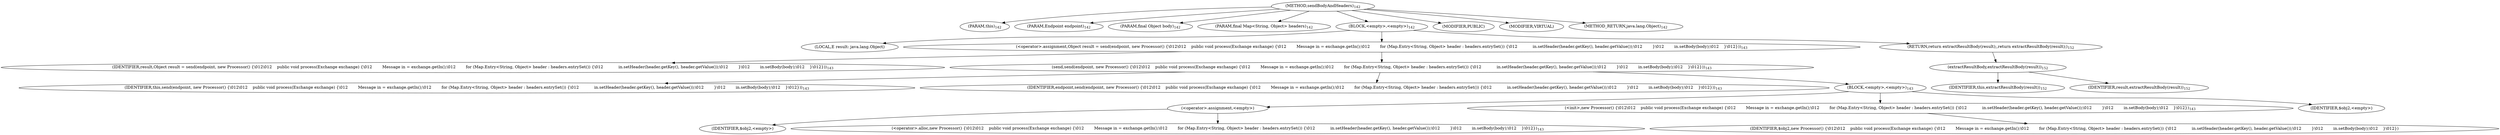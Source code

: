 digraph "sendBodyAndHeaders" {  
"497" [label = <(METHOD,sendBodyAndHeaders)<SUB>142</SUB>> ]
"53" [label = <(PARAM,this)<SUB>142</SUB>> ]
"498" [label = <(PARAM,Endpoint endpoint)<SUB>142</SUB>> ]
"499" [label = <(PARAM,final Object body)<SUB>142</SUB>> ]
"500" [label = <(PARAM,final Map&lt;String, Object&gt; headers)<SUB>142</SUB>> ]
"501" [label = <(BLOCK,&lt;empty&gt;,&lt;empty&gt;)<SUB>142</SUB>> ]
"502" [label = <(LOCAL,E result: java.lang.Object)> ]
"503" [label = <(&lt;operator&gt;.assignment,Object result = send(endpoint, new Processor() {\012\012    public void process(Exchange exchange) {\012        Message in = exchange.getIn();\012        for (Map.Entry&lt;String, Object&gt; header : headers.entrySet()) {\012            in.setHeader(header.getKey(), header.getValue());\012        }\012        in.setBody(body);\012    }\012}))<SUB>143</SUB>> ]
"504" [label = <(IDENTIFIER,result,Object result = send(endpoint, new Processor() {\012\012    public void process(Exchange exchange) {\012        Message in = exchange.getIn();\012        for (Map.Entry&lt;String, Object&gt; header : headers.entrySet()) {\012            in.setHeader(header.getKey(), header.getValue());\012        }\012        in.setBody(body);\012    }\012}))<SUB>143</SUB>> ]
"505" [label = <(send,send(endpoint, new Processor() {\012\012    public void process(Exchange exchange) {\012        Message in = exchange.getIn();\012        for (Map.Entry&lt;String, Object&gt; header : headers.entrySet()) {\012            in.setHeader(header.getKey(), header.getValue());\012        }\012        in.setBody(body);\012    }\012}))<SUB>143</SUB>> ]
"52" [label = <(IDENTIFIER,this,send(endpoint, new Processor() {\012\012    public void process(Exchange exchange) {\012        Message in = exchange.getIn();\012        for (Map.Entry&lt;String, Object&gt; header : headers.entrySet()) {\012            in.setHeader(header.getKey(), header.getValue());\012        }\012        in.setBody(body);\012    }\012}))<SUB>143</SUB>> ]
"506" [label = <(IDENTIFIER,endpoint,send(endpoint, new Processor() {\012\012    public void process(Exchange exchange) {\012        Message in = exchange.getIn();\012        for (Map.Entry&lt;String, Object&gt; header : headers.entrySet()) {\012            in.setHeader(header.getKey(), header.getValue());\012        }\012        in.setBody(body);\012    }\012}))<SUB>143</SUB>> ]
"507" [label = <(BLOCK,&lt;empty&gt;,&lt;empty&gt;)<SUB>143</SUB>> ]
"508" [label = <(&lt;operator&gt;.assignment,&lt;empty&gt;)> ]
"509" [label = <(IDENTIFIER,$obj2,&lt;empty&gt;)> ]
"510" [label = <(&lt;operator&gt;.alloc,new Processor() {\012\012    public void process(Exchange exchange) {\012        Message in = exchange.getIn();\012        for (Map.Entry&lt;String, Object&gt; header : headers.entrySet()) {\012            in.setHeader(header.getKey(), header.getValue());\012        }\012        in.setBody(body);\012    }\012})<SUB>143</SUB>> ]
"511" [label = <(&lt;init&gt;,new Processor() {\012\012    public void process(Exchange exchange) {\012        Message in = exchange.getIn();\012        for (Map.Entry&lt;String, Object&gt; header : headers.entrySet()) {\012            in.setHeader(header.getKey(), header.getValue());\012        }\012        in.setBody(body);\012    }\012})<SUB>143</SUB>> ]
"512" [label = <(IDENTIFIER,$obj2,new Processor() {\012\012    public void process(Exchange exchange) {\012        Message in = exchange.getIn();\012        for (Map.Entry&lt;String, Object&gt; header : headers.entrySet()) {\012            in.setHeader(header.getKey(), header.getValue());\012        }\012        in.setBody(body);\012    }\012})> ]
"513" [label = <(IDENTIFIER,$obj2,&lt;empty&gt;)> ]
"514" [label = <(RETURN,return extractResultBody(result);,return extractResultBody(result);)<SUB>152</SUB>> ]
"515" [label = <(extractResultBody,extractResultBody(result))<SUB>152</SUB>> ]
"54" [label = <(IDENTIFIER,this,extractResultBody(result))<SUB>152</SUB>> ]
"516" [label = <(IDENTIFIER,result,extractResultBody(result))<SUB>152</SUB>> ]
"517" [label = <(MODIFIER,PUBLIC)> ]
"518" [label = <(MODIFIER,VIRTUAL)> ]
"519" [label = <(METHOD_RETURN,java.lang.Object)<SUB>142</SUB>> ]
  "497" -> "53" 
  "497" -> "498" 
  "497" -> "499" 
  "497" -> "500" 
  "497" -> "501" 
  "497" -> "517" 
  "497" -> "518" 
  "497" -> "519" 
  "501" -> "502" 
  "501" -> "503" 
  "501" -> "514" 
  "503" -> "504" 
  "503" -> "505" 
  "505" -> "52" 
  "505" -> "506" 
  "505" -> "507" 
  "507" -> "508" 
  "507" -> "511" 
  "507" -> "513" 
  "508" -> "509" 
  "508" -> "510" 
  "511" -> "512" 
  "514" -> "515" 
  "515" -> "54" 
  "515" -> "516" 
}
